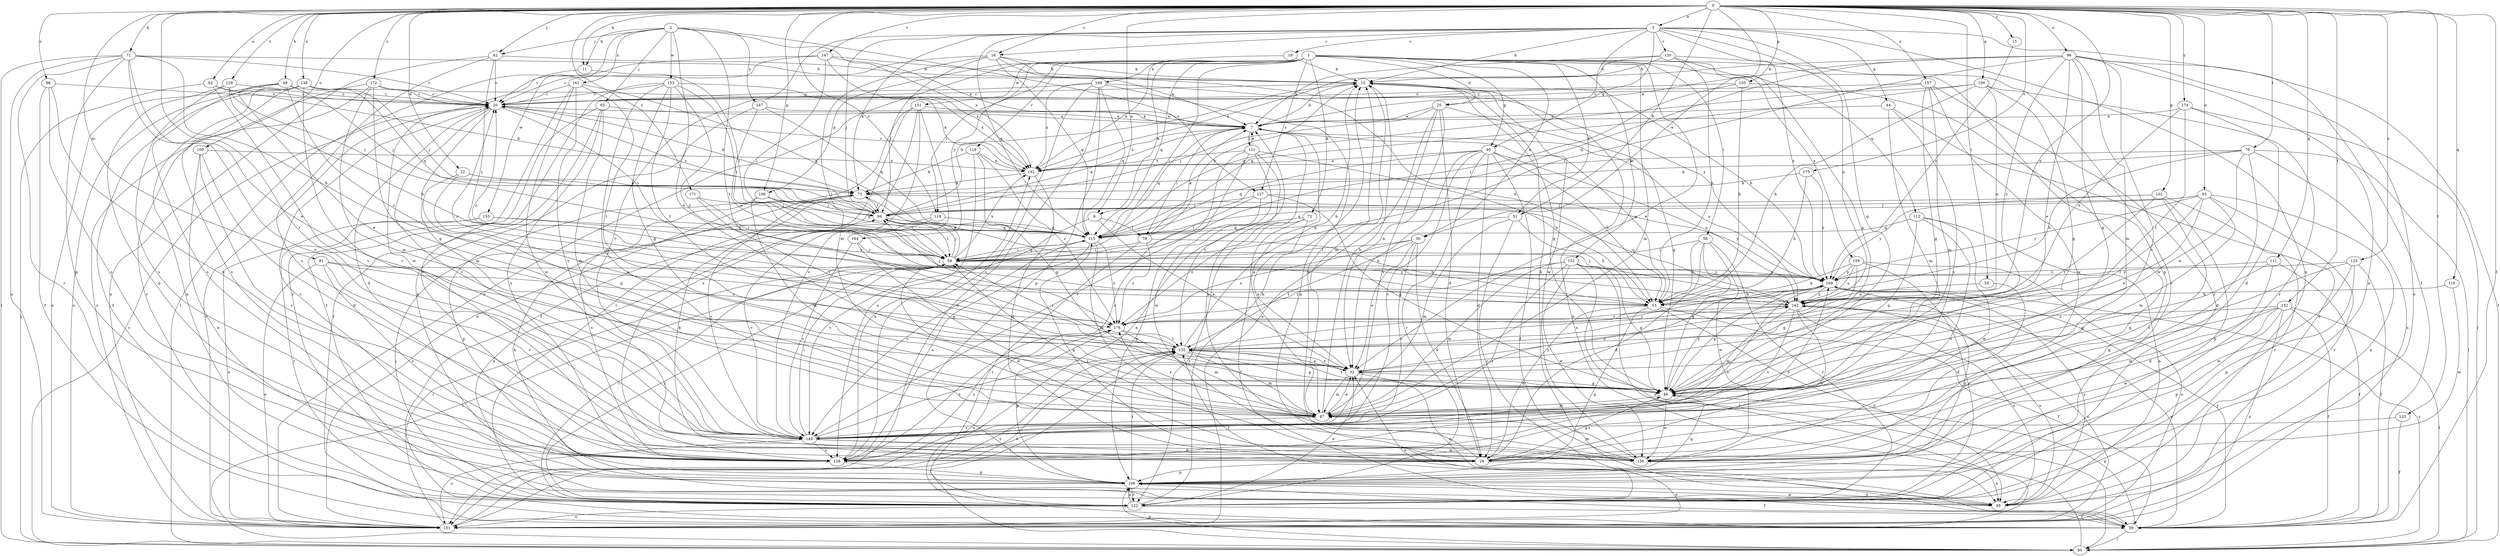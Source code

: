 strict digraph  {
0;
1;
2;
3;
6;
7;
11;
13;
15;
16;
19;
20;
22;
25;
26;
30;
32;
39;
40;
44;
46;
48;
51;
53;
55;
56;
59;
62;
65;
66;
71;
72;
73;
76;
78;
80;
81;
87;
92;
93;
95;
96;
98;
100;
101;
102;
105;
106;
108;
109;
110;
111;
112;
115;
118;
119;
120;
121;
122;
123;
127;
128;
129;
132;
133;
135;
138;
142;
147;
149;
151;
152;
153;
155;
156;
157;
159;
160;
161;
162;
164;
167;
169;
171;
172;
174;
175;
176;
0 -> 3  [label=a];
0 -> 6  [label=a];
0 -> 11  [label=b];
0 -> 15  [label=c];
0 -> 16  [label=c];
0 -> 22  [label=d];
0 -> 30  [label=e];
0 -> 39  [label=f];
0 -> 48  [label=h];
0 -> 51  [label=h];
0 -> 55  [label=i];
0 -> 62  [label=j];
0 -> 71  [label=k];
0 -> 76  [label=l];
0 -> 81  [label=m];
0 -> 92  [label=n];
0 -> 93  [label=n];
0 -> 96  [label=o];
0 -> 98  [label=o];
0 -> 100  [label=o];
0 -> 102  [label=p];
0 -> 105  [label=p];
0 -> 106  [label=p];
0 -> 109  [label=q];
0 -> 110  [label=q];
0 -> 111  [label=q];
0 -> 118  [label=r];
0 -> 123  [label=s];
0 -> 129  [label=t];
0 -> 132  [label=t];
0 -> 133  [label=t];
0 -> 138  [label=u];
0 -> 142  [label=u];
0 -> 147  [label=v];
0 -> 149  [label=v];
0 -> 157  [label=x];
0 -> 171  [label=z];
0 -> 172  [label=z];
0 -> 174  [label=z];
0 -> 175  [label=z];
1 -> 6  [label=a];
1 -> 25  [label=d];
1 -> 30  [label=e];
1 -> 32  [label=e];
1 -> 40  [label=g];
1 -> 51  [label=h];
1 -> 56  [label=i];
1 -> 59  [label=i];
1 -> 72  [label=k];
1 -> 87  [label=m];
1 -> 101  [label=o];
1 -> 106  [label=p];
1 -> 108  [label=p];
1 -> 112  [label=q];
1 -> 115  [label=q];
1 -> 118  [label=r];
1 -> 119  [label=r];
1 -> 127  [label=s];
1 -> 151  [label=w];
1 -> 152  [label=w];
1 -> 159  [label=x];
1 -> 160  [label=x];
1 -> 164  [label=y];
2 -> 11  [label=b];
2 -> 32  [label=e];
2 -> 62  [label=j];
2 -> 65  [label=j];
2 -> 127  [label=s];
2 -> 135  [label=t];
2 -> 153  [label=w];
2 -> 155  [label=w];
2 -> 161  [label=x];
2 -> 162  [label=x];
2 -> 167  [label=y];
3 -> 13  [label=b];
3 -> 16  [label=c];
3 -> 19  [label=c];
3 -> 25  [label=d];
3 -> 39  [label=f];
3 -> 40  [label=g];
3 -> 44  [label=g];
3 -> 46  [label=g];
3 -> 66  [label=j];
3 -> 73  [label=k];
3 -> 95  [label=n];
3 -> 115  [label=q];
3 -> 120  [label=r];
3 -> 142  [label=u];
3 -> 149  [label=v];
3 -> 169  [label=y];
6 -> 32  [label=e];
6 -> 78  [label=l];
6 -> 149  [label=v];
7 -> 13  [label=b];
7 -> 78  [label=l];
7 -> 115  [label=q];
7 -> 121  [label=r];
7 -> 142  [label=u];
7 -> 162  [label=x];
11 -> 20  [label=c];
11 -> 59  [label=i];
13 -> 20  [label=c];
13 -> 46  [label=g];
13 -> 87  [label=m];
13 -> 156  [label=w];
15 -> 169  [label=y];
16 -> 7  [label=a];
16 -> 13  [label=b];
16 -> 20  [label=c];
16 -> 66  [label=j];
16 -> 87  [label=m];
16 -> 115  [label=q];
16 -> 169  [label=y];
19 -> 13  [label=b];
19 -> 162  [label=x];
20 -> 7  [label=a];
20 -> 26  [label=d];
20 -> 59  [label=i];
20 -> 73  [label=k];
20 -> 87  [label=m];
20 -> 149  [label=v];
22 -> 32  [label=e];
22 -> 46  [label=g];
22 -> 66  [label=j];
22 -> 73  [label=k];
25 -> 7  [label=a];
25 -> 26  [label=d];
25 -> 32  [label=e];
25 -> 46  [label=g];
25 -> 66  [label=j];
25 -> 101  [label=o];
25 -> 149  [label=v];
26 -> 13  [label=b];
26 -> 46  [label=g];
26 -> 73  [label=k];
26 -> 101  [label=o];
26 -> 108  [label=p];
26 -> 115  [label=q];
30 -> 26  [label=d];
30 -> 32  [label=e];
30 -> 59  [label=i];
30 -> 135  [label=t];
30 -> 149  [label=v];
30 -> 176  [label=z];
32 -> 46  [label=g];
32 -> 87  [label=m];
32 -> 95  [label=n];
32 -> 135  [label=t];
32 -> 142  [label=u];
39 -> 7  [label=a];
39 -> 32  [label=e];
39 -> 46  [label=g];
39 -> 80  [label=l];
39 -> 142  [label=u];
39 -> 169  [label=y];
40 -> 26  [label=d];
40 -> 32  [label=e];
40 -> 39  [label=f];
40 -> 53  [label=h];
40 -> 115  [label=q];
40 -> 122  [label=r];
40 -> 142  [label=u];
40 -> 149  [label=v];
40 -> 162  [label=x];
44 -> 7  [label=a];
44 -> 87  [label=m];
44 -> 101  [label=o];
44 -> 149  [label=v];
46 -> 87  [label=m];
46 -> 135  [label=t];
46 -> 156  [label=w];
46 -> 169  [label=y];
48 -> 20  [label=c];
48 -> 32  [label=e];
48 -> 66  [label=j];
48 -> 101  [label=o];
48 -> 128  [label=s];
48 -> 176  [label=z];
51 -> 53  [label=h];
51 -> 87  [label=m];
51 -> 115  [label=q];
51 -> 122  [label=r];
53 -> 7  [label=a];
53 -> 26  [label=d];
53 -> 39  [label=f];
53 -> 66  [label=j];
53 -> 95  [label=n];
53 -> 108  [label=p];
55 -> 26  [label=d];
55 -> 142  [label=u];
56 -> 26  [label=d];
56 -> 46  [label=g];
56 -> 53  [label=h];
56 -> 59  [label=i];
56 -> 122  [label=r];
56 -> 156  [label=w];
59 -> 66  [label=j];
59 -> 73  [label=k];
59 -> 80  [label=l];
59 -> 115  [label=q];
59 -> 122  [label=r];
59 -> 156  [label=w];
59 -> 162  [label=x];
59 -> 169  [label=y];
62 -> 13  [label=b];
62 -> 20  [label=c];
62 -> 101  [label=o];
62 -> 128  [label=s];
62 -> 169  [label=y];
65 -> 7  [label=a];
65 -> 39  [label=f];
65 -> 87  [label=m];
65 -> 122  [label=r];
65 -> 128  [label=s];
66 -> 7  [label=a];
66 -> 13  [label=b];
66 -> 20  [label=c];
66 -> 59  [label=i];
66 -> 115  [label=q];
71 -> 13  [label=b];
71 -> 20  [label=c];
71 -> 32  [label=e];
71 -> 53  [label=h];
71 -> 80  [label=l];
71 -> 101  [label=o];
71 -> 108  [label=p];
71 -> 122  [label=r];
71 -> 149  [label=v];
72 -> 32  [label=e];
72 -> 39  [label=f];
72 -> 115  [label=q];
72 -> 122  [label=r];
72 -> 176  [label=z];
73 -> 66  [label=j];
73 -> 108  [label=p];
73 -> 142  [label=u];
73 -> 149  [label=v];
76 -> 26  [label=d];
76 -> 32  [label=e];
76 -> 53  [label=h];
76 -> 73  [label=k];
76 -> 80  [label=l];
76 -> 95  [label=n];
76 -> 162  [label=x];
78 -> 7  [label=a];
78 -> 13  [label=b];
78 -> 53  [label=h];
78 -> 59  [label=i];
78 -> 122  [label=r];
78 -> 176  [label=z];
80 -> 13  [label=b];
80 -> 20  [label=c];
80 -> 108  [label=p];
80 -> 135  [label=t];
80 -> 169  [label=y];
81 -> 101  [label=o];
81 -> 128  [label=s];
81 -> 149  [label=v];
81 -> 169  [label=y];
81 -> 176  [label=z];
87 -> 7  [label=a];
87 -> 13  [label=b];
87 -> 32  [label=e];
87 -> 149  [label=v];
87 -> 169  [label=y];
87 -> 176  [label=z];
92 -> 20  [label=c];
92 -> 73  [label=k];
92 -> 80  [label=l];
92 -> 149  [label=v];
93 -> 32  [label=e];
93 -> 66  [label=j];
93 -> 87  [label=m];
93 -> 95  [label=n];
93 -> 115  [label=q];
93 -> 122  [label=r];
93 -> 135  [label=t];
93 -> 169  [label=y];
95 -> 73  [label=k];
95 -> 108  [label=p];
95 -> 135  [label=t];
95 -> 142  [label=u];
95 -> 169  [label=y];
96 -> 7  [label=a];
96 -> 13  [label=b];
96 -> 32  [label=e];
96 -> 46  [label=g];
96 -> 59  [label=i];
96 -> 80  [label=l];
96 -> 87  [label=m];
96 -> 95  [label=n];
96 -> 101  [label=o];
96 -> 115  [label=q];
96 -> 149  [label=v];
96 -> 176  [label=z];
98 -> 20  [label=c];
98 -> 26  [label=d];
98 -> 39  [label=f];
98 -> 128  [label=s];
100 -> 26  [label=d];
100 -> 95  [label=n];
100 -> 128  [label=s];
100 -> 162  [label=x];
101 -> 20  [label=c];
101 -> 59  [label=i];
101 -> 135  [label=t];
101 -> 142  [label=u];
102 -> 66  [label=j];
102 -> 108  [label=p];
102 -> 122  [label=r];
102 -> 128  [label=s];
102 -> 135  [label=t];
102 -> 169  [label=y];
105 -> 20  [label=c];
105 -> 53  [label=h];
105 -> 59  [label=i];
105 -> 156  [label=w];
106 -> 59  [label=i];
106 -> 66  [label=j];
106 -> 87  [label=m];
106 -> 115  [label=q];
106 -> 128  [label=s];
108 -> 20  [label=c];
108 -> 39  [label=f];
108 -> 46  [label=g];
108 -> 95  [label=n];
108 -> 122  [label=r];
108 -> 135  [label=t];
109 -> 20  [label=c];
109 -> 46  [label=g];
109 -> 53  [label=h];
109 -> 115  [label=q];
109 -> 122  [label=r];
109 -> 142  [label=u];
110 -> 53  [label=h];
110 -> 156  [label=w];
111 -> 26  [label=d];
111 -> 39  [label=f];
111 -> 46  [label=g];
111 -> 169  [label=y];
112 -> 46  [label=g];
112 -> 95  [label=n];
112 -> 115  [label=q];
112 -> 128  [label=s];
112 -> 156  [label=w];
115 -> 59  [label=i];
115 -> 87  [label=m];
115 -> 128  [label=s];
115 -> 149  [label=v];
115 -> 176  [label=z];
118 -> 95  [label=n];
118 -> 115  [label=q];
118 -> 149  [label=v];
119 -> 46  [label=g];
119 -> 73  [label=k];
119 -> 128  [label=s];
119 -> 162  [label=x];
119 -> 176  [label=z];
120 -> 7  [label=a];
120 -> 13  [label=b];
120 -> 46  [label=g];
120 -> 53  [label=h];
120 -> 122  [label=r];
120 -> 162  [label=x];
121 -> 7  [label=a];
121 -> 53  [label=h];
121 -> 128  [label=s];
121 -> 135  [label=t];
121 -> 149  [label=v];
121 -> 156  [label=w];
121 -> 162  [label=x];
122 -> 13  [label=b];
122 -> 32  [label=e];
122 -> 39  [label=f];
122 -> 59  [label=i];
122 -> 66  [label=j];
122 -> 101  [label=o];
122 -> 108  [label=p];
123 -> 39  [label=f];
123 -> 46  [label=g];
123 -> 108  [label=p];
123 -> 156  [label=w];
123 -> 169  [label=y];
127 -> 46  [label=g];
127 -> 59  [label=i];
127 -> 66  [label=j];
127 -> 108  [label=p];
127 -> 169  [label=y];
128 -> 108  [label=p];
128 -> 162  [label=x];
128 -> 169  [label=y];
128 -> 176  [label=z];
129 -> 20  [label=c];
129 -> 53  [label=h];
129 -> 66  [label=j];
129 -> 108  [label=p];
129 -> 128  [label=s];
132 -> 39  [label=f];
132 -> 46  [label=g];
132 -> 80  [label=l];
132 -> 87  [label=m];
132 -> 101  [label=o];
132 -> 108  [label=p];
132 -> 156  [label=w];
132 -> 176  [label=z];
133 -> 39  [label=f];
133 -> 149  [label=v];
135 -> 13  [label=b];
135 -> 32  [label=e];
135 -> 46  [label=g];
135 -> 59  [label=i];
135 -> 87  [label=m];
135 -> 101  [label=o];
135 -> 142  [label=u];
135 -> 169  [label=y];
138 -> 20  [label=c];
138 -> 39  [label=f];
138 -> 66  [label=j];
138 -> 95  [label=n];
138 -> 101  [label=o];
138 -> 115  [label=q];
138 -> 128  [label=s];
138 -> 149  [label=v];
142 -> 20  [label=c];
142 -> 26  [label=d];
142 -> 66  [label=j];
142 -> 87  [label=m];
142 -> 95  [label=n];
142 -> 149  [label=v];
142 -> 176  [label=z];
147 -> 7  [label=a];
147 -> 13  [label=b];
147 -> 59  [label=i];
147 -> 80  [label=l];
147 -> 156  [label=w];
147 -> 162  [label=x];
149 -> 26  [label=d];
149 -> 59  [label=i];
149 -> 101  [label=o];
149 -> 128  [label=s];
149 -> 135  [label=t];
149 -> 156  [label=w];
151 -> 7  [label=a];
151 -> 39  [label=f];
151 -> 101  [label=o];
151 -> 122  [label=r];
151 -> 128  [label=s];
151 -> 149  [label=v];
152 -> 46  [label=g];
152 -> 80  [label=l];
152 -> 87  [label=m];
152 -> 101  [label=o];
152 -> 128  [label=s];
152 -> 156  [label=w];
152 -> 169  [label=y];
152 -> 176  [label=z];
153 -> 20  [label=c];
153 -> 46  [label=g];
153 -> 59  [label=i];
153 -> 87  [label=m];
153 -> 128  [label=s];
153 -> 135  [label=t];
153 -> 162  [label=x];
153 -> 176  [label=z];
155 -> 101  [label=o];
155 -> 115  [label=q];
155 -> 122  [label=r];
155 -> 169  [label=y];
156 -> 7  [label=a];
156 -> 13  [label=b];
156 -> 59  [label=i];
156 -> 87  [label=m];
156 -> 95  [label=n];
157 -> 20  [label=c];
157 -> 46  [label=g];
157 -> 87  [label=m];
157 -> 115  [label=q];
157 -> 122  [label=r];
157 -> 156  [label=w];
159 -> 46  [label=g];
159 -> 53  [label=h];
159 -> 101  [label=o];
159 -> 122  [label=r];
159 -> 142  [label=u];
159 -> 169  [label=y];
160 -> 20  [label=c];
160 -> 53  [label=h];
160 -> 95  [label=n];
160 -> 101  [label=o];
160 -> 108  [label=p];
160 -> 115  [label=q];
160 -> 128  [label=s];
160 -> 162  [label=x];
161 -> 20  [label=c];
161 -> 115  [label=q];
161 -> 122  [label=r];
161 -> 135  [label=t];
161 -> 149  [label=v];
161 -> 156  [label=w];
162 -> 20  [label=c];
162 -> 26  [label=d];
162 -> 73  [label=k];
164 -> 46  [label=g];
164 -> 59  [label=i];
164 -> 149  [label=v];
167 -> 7  [label=a];
167 -> 108  [label=p];
167 -> 115  [label=q];
167 -> 142  [label=u];
169 -> 13  [label=b];
169 -> 46  [label=g];
169 -> 53  [label=h];
169 -> 108  [label=p];
169 -> 128  [label=s];
169 -> 142  [label=u];
171 -> 59  [label=i];
171 -> 66  [label=j];
171 -> 135  [label=t];
172 -> 20  [label=c];
172 -> 46  [label=g];
172 -> 87  [label=m];
172 -> 101  [label=o];
172 -> 122  [label=r];
172 -> 162  [label=x];
174 -> 7  [label=a];
174 -> 26  [label=d];
174 -> 80  [label=l];
174 -> 135  [label=t];
174 -> 142  [label=u];
175 -> 53  [label=h];
175 -> 73  [label=k];
175 -> 169  [label=y];
176 -> 20  [label=c];
176 -> 87  [label=m];
176 -> 101  [label=o];
176 -> 108  [label=p];
176 -> 135  [label=t];
}
